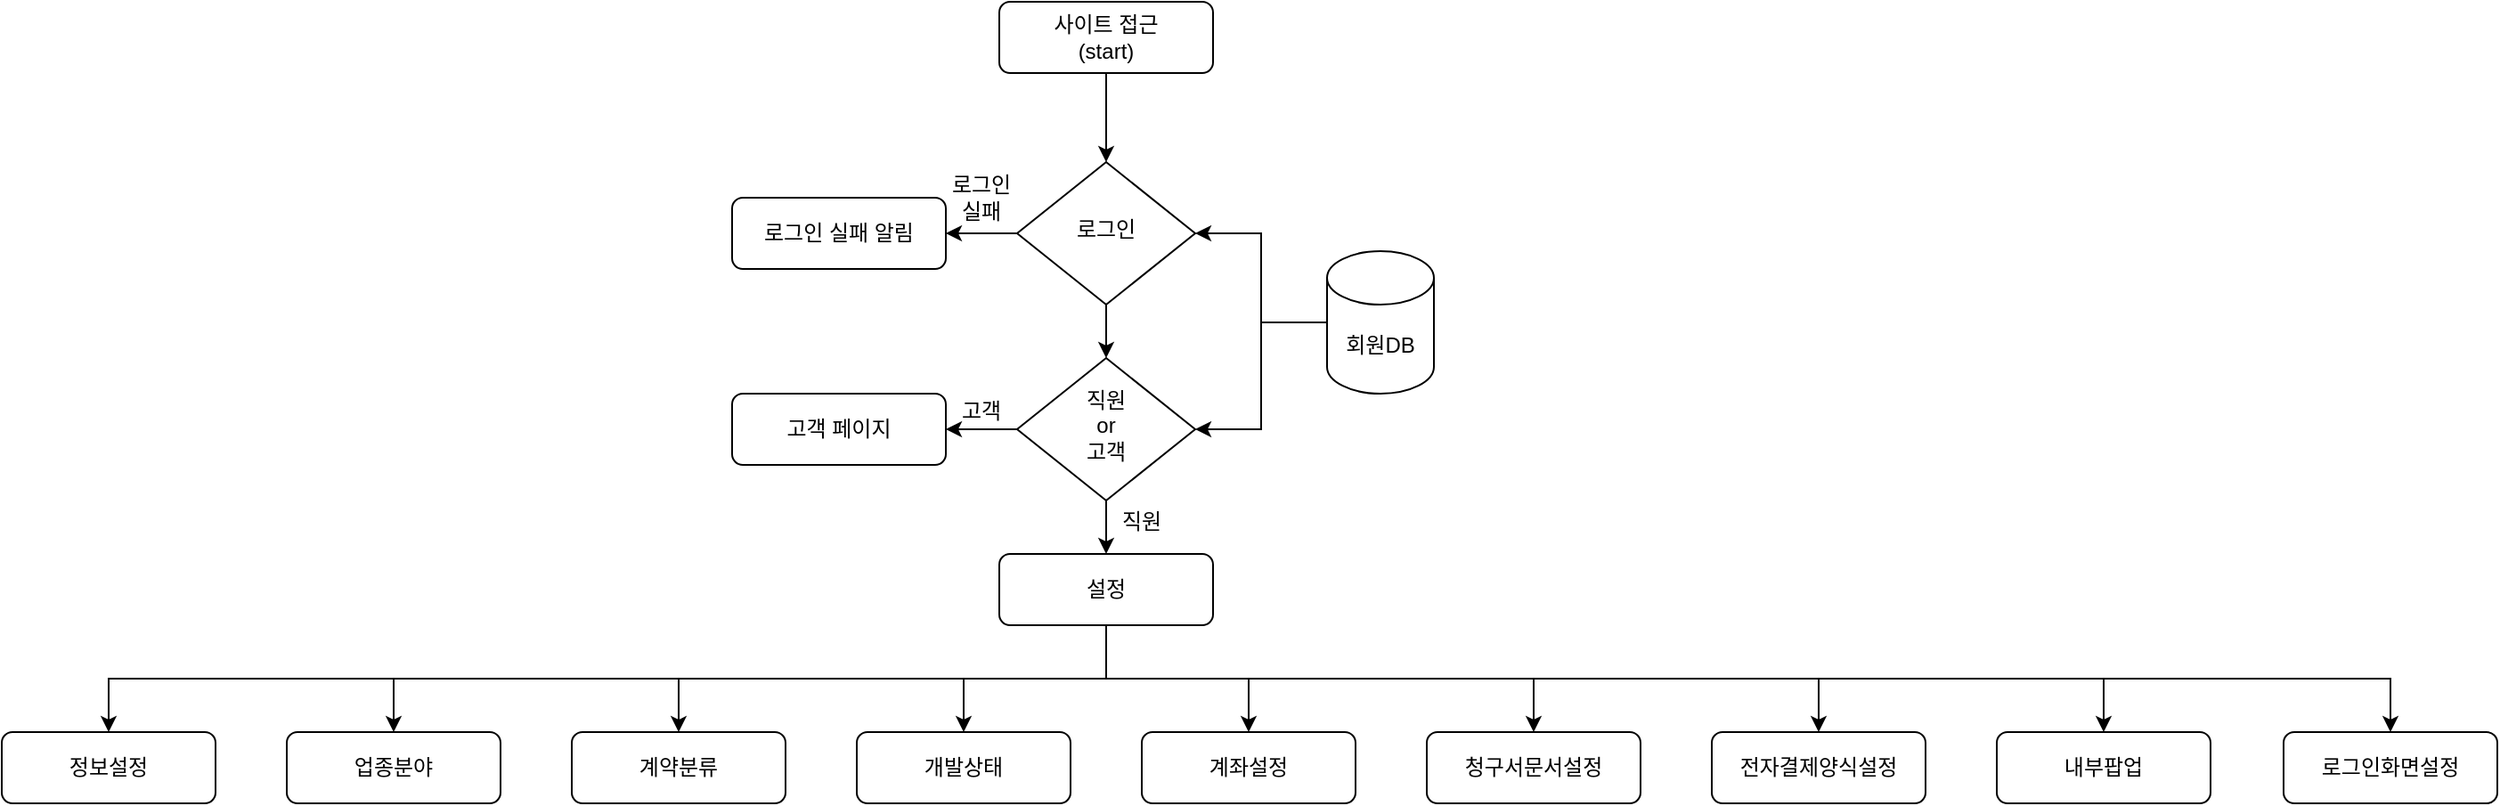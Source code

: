 <mxfile version="13.8.3" type="device"><diagram id="KFGILDYyp41VLjLFyqMC" name="Page-1"><mxGraphModel dx="2218" dy="832" grid="1" gridSize="10" guides="1" tooltips="1" connect="1" arrows="1" fold="1" page="1" pageScale="1" pageWidth="827" pageHeight="1169" math="0" shadow="0"><root><mxCell id="0"/><mxCell id="1" parent="0"/><mxCell id="rP4TVGju834p5Var-Tci-1" style="edgeStyle=orthogonalEdgeStyle;rounded=0;orthogonalLoop=1;jettySize=auto;html=1;exitX=0.5;exitY=1;exitDx=0;exitDy=0;entryX=0.5;entryY=0;entryDx=0;entryDy=0;" edge="1" parent="1" source="rP4TVGju834p5Var-Tci-2" target="rP4TVGju834p5Var-Tci-5"><mxGeometry relative="1" as="geometry"/></mxCell><mxCell id="rP4TVGju834p5Var-Tci-2" value="사이트 접근&lt;br&gt;(start)" style="rounded=1;whiteSpace=wrap;html=1;fontSize=12;glass=0;strokeWidth=1;shadow=0;" vertex="1" parent="1"><mxGeometry x="310" y="20" width="120" height="40" as="geometry"/></mxCell><mxCell id="rP4TVGju834p5Var-Tci-3" style="edgeStyle=orthogonalEdgeStyle;rounded=0;orthogonalLoop=1;jettySize=auto;html=1;exitX=0;exitY=0.5;exitDx=0;exitDy=0;entryX=1;entryY=0.5;entryDx=0;entryDy=0;" edge="1" parent="1" source="rP4TVGju834p5Var-Tci-5" target="rP4TVGju834p5Var-Tci-7"><mxGeometry relative="1" as="geometry"/></mxCell><mxCell id="rP4TVGju834p5Var-Tci-4" style="edgeStyle=orthogonalEdgeStyle;rounded=0;orthogonalLoop=1;jettySize=auto;html=1;exitX=0.5;exitY=1;exitDx=0;exitDy=0;entryX=0.5;entryY=0;entryDx=0;entryDy=0;" edge="1" parent="1" source="rP4TVGju834p5Var-Tci-5" target="rP4TVGju834p5Var-Tci-13"><mxGeometry relative="1" as="geometry"/></mxCell><mxCell id="rP4TVGju834p5Var-Tci-5" value="로그인" style="rhombus;whiteSpace=wrap;html=1;shadow=0;fontFamily=Helvetica;fontSize=12;align=center;strokeWidth=1;spacing=6;spacingTop=-4;" vertex="1" parent="1"><mxGeometry x="320" y="110" width="100" height="80" as="geometry"/></mxCell><mxCell id="rP4TVGju834p5Var-Tci-6" value="로그인실패" style="text;html=1;strokeColor=none;fillColor=none;align=center;verticalAlign=middle;whiteSpace=wrap;rounded=0;" vertex="1" parent="1"><mxGeometry x="280" y="120" width="40" height="20" as="geometry"/></mxCell><mxCell id="rP4TVGju834p5Var-Tci-7" value="로그인 실패 알림" style="rounded=1;whiteSpace=wrap;html=1;fontSize=12;glass=0;strokeWidth=1;shadow=0;" vertex="1" parent="1"><mxGeometry x="160" y="130" width="120" height="40" as="geometry"/></mxCell><mxCell id="rP4TVGju834p5Var-Tci-8" style="edgeStyle=orthogonalEdgeStyle;rounded=0;orthogonalLoop=1;jettySize=auto;html=1;exitX=0;exitY=0.5;exitDx=0;exitDy=0;exitPerimeter=0;entryX=1;entryY=0.5;entryDx=0;entryDy=0;" edge="1" parent="1" source="rP4TVGju834p5Var-Tci-10" target="rP4TVGju834p5Var-Tci-5"><mxGeometry relative="1" as="geometry"/></mxCell><mxCell id="rP4TVGju834p5Var-Tci-9" style="edgeStyle=orthogonalEdgeStyle;rounded=0;orthogonalLoop=1;jettySize=auto;html=1;exitX=0;exitY=0.5;exitDx=0;exitDy=0;exitPerimeter=0;entryX=1;entryY=0.5;entryDx=0;entryDy=0;" edge="1" parent="1" source="rP4TVGju834p5Var-Tci-10" target="rP4TVGju834p5Var-Tci-13"><mxGeometry relative="1" as="geometry"/></mxCell><mxCell id="rP4TVGju834p5Var-Tci-10" value="회원DB" style="shape=cylinder3;whiteSpace=wrap;html=1;boundedLbl=1;backgroundOutline=1;size=15;" vertex="1" parent="1"><mxGeometry x="494" y="160" width="60" height="80" as="geometry"/></mxCell><mxCell id="rP4TVGju834p5Var-Tci-11" style="edgeStyle=orthogonalEdgeStyle;rounded=0;orthogonalLoop=1;jettySize=auto;html=1;exitX=0.5;exitY=1;exitDx=0;exitDy=0;" edge="1" parent="1" source="rP4TVGju834p5Var-Tci-13" target="rP4TVGju834p5Var-Tci-15"><mxGeometry relative="1" as="geometry"><mxPoint x="370" y="330" as="targetPoint"/></mxGeometry></mxCell><mxCell id="rP4TVGju834p5Var-Tci-12" style="edgeStyle=orthogonalEdgeStyle;rounded=0;orthogonalLoop=1;jettySize=auto;html=1;exitX=0;exitY=0.5;exitDx=0;exitDy=0;" edge="1" parent="1" source="rP4TVGju834p5Var-Tci-13" target="rP4TVGju834p5Var-Tci-16"><mxGeometry relative="1" as="geometry"><mxPoint x="300" y="260" as="targetPoint"/></mxGeometry></mxCell><mxCell id="rP4TVGju834p5Var-Tci-13" value="직원&lt;br&gt;or&lt;br&gt;고객" style="rhombus;whiteSpace=wrap;html=1;shadow=0;fontFamily=Helvetica;fontSize=12;align=center;strokeWidth=1;spacing=6;spacingTop=-4;" vertex="1" parent="1"><mxGeometry x="320" y="220" width="100" height="80" as="geometry"/></mxCell><mxCell id="rP4TVGju834p5Var-Tci-14" value="직원" style="text;html=1;strokeColor=none;fillColor=none;align=center;verticalAlign=middle;whiteSpace=wrap;rounded=0;" vertex="1" parent="1"><mxGeometry x="370" y="302" width="40" height="20" as="geometry"/></mxCell><mxCell id="rP4TVGju834p5Var-Tci-33" style="edgeStyle=orthogonalEdgeStyle;rounded=0;orthogonalLoop=1;jettySize=auto;html=1;exitX=0.5;exitY=1;exitDx=0;exitDy=0;" edge="1" parent="1" source="rP4TVGju834p5Var-Tci-15" target="rP4TVGju834p5Var-Tci-18"><mxGeometry relative="1" as="geometry"/></mxCell><mxCell id="rP4TVGju834p5Var-Tci-34" style="edgeStyle=orthogonalEdgeStyle;rounded=0;orthogonalLoop=1;jettySize=auto;html=1;exitX=0.5;exitY=1;exitDx=0;exitDy=0;" edge="1" parent="1" source="rP4TVGju834p5Var-Tci-15" target="rP4TVGju834p5Var-Tci-19"><mxGeometry relative="1" as="geometry"/></mxCell><mxCell id="rP4TVGju834p5Var-Tci-35" style="edgeStyle=orthogonalEdgeStyle;rounded=0;orthogonalLoop=1;jettySize=auto;html=1;exitX=0.5;exitY=1;exitDx=0;exitDy=0;entryX=0.5;entryY=0;entryDx=0;entryDy=0;" edge="1" parent="1" source="rP4TVGju834p5Var-Tci-15" target="rP4TVGju834p5Var-Tci-20"><mxGeometry relative="1" as="geometry"/></mxCell><mxCell id="rP4TVGju834p5Var-Tci-36" style="edgeStyle=orthogonalEdgeStyle;rounded=0;orthogonalLoop=1;jettySize=auto;html=1;exitX=0.5;exitY=1;exitDx=0;exitDy=0;entryX=0.5;entryY=0;entryDx=0;entryDy=0;" edge="1" parent="1" source="rP4TVGju834p5Var-Tci-15" target="rP4TVGju834p5Var-Tci-27"><mxGeometry relative="1" as="geometry"/></mxCell><mxCell id="rP4TVGju834p5Var-Tci-37" style="edgeStyle=orthogonalEdgeStyle;rounded=0;orthogonalLoop=1;jettySize=auto;html=1;exitX=0.5;exitY=1;exitDx=0;exitDy=0;entryX=0.5;entryY=0;entryDx=0;entryDy=0;" edge="1" parent="1" source="rP4TVGju834p5Var-Tci-15" target="rP4TVGju834p5Var-Tci-28"><mxGeometry relative="1" as="geometry"/></mxCell><mxCell id="rP4TVGju834p5Var-Tci-38" style="edgeStyle=orthogonalEdgeStyle;rounded=0;orthogonalLoop=1;jettySize=auto;html=1;exitX=0.5;exitY=1;exitDx=0;exitDy=0;entryX=0.5;entryY=0;entryDx=0;entryDy=0;" edge="1" parent="1" source="rP4TVGju834p5Var-Tci-15" target="rP4TVGju834p5Var-Tci-29"><mxGeometry relative="1" as="geometry"/></mxCell><mxCell id="rP4TVGju834p5Var-Tci-39" style="edgeStyle=orthogonalEdgeStyle;rounded=0;orthogonalLoop=1;jettySize=auto;html=1;exitX=0.5;exitY=1;exitDx=0;exitDy=0;" edge="1" parent="1" source="rP4TVGju834p5Var-Tci-15" target="rP4TVGju834p5Var-Tci-30"><mxGeometry relative="1" as="geometry"/></mxCell><mxCell id="rP4TVGju834p5Var-Tci-40" style="edgeStyle=orthogonalEdgeStyle;rounded=0;orthogonalLoop=1;jettySize=auto;html=1;exitX=0.5;exitY=1;exitDx=0;exitDy=0;" edge="1" parent="1" source="rP4TVGju834p5Var-Tci-15" target="rP4TVGju834p5Var-Tci-31"><mxGeometry relative="1" as="geometry"/></mxCell><mxCell id="rP4TVGju834p5Var-Tci-41" style="edgeStyle=orthogonalEdgeStyle;rounded=0;orthogonalLoop=1;jettySize=auto;html=1;exitX=0.5;exitY=1;exitDx=0;exitDy=0;" edge="1" parent="1" source="rP4TVGju834p5Var-Tci-15" target="rP4TVGju834p5Var-Tci-32"><mxGeometry relative="1" as="geometry"/></mxCell><mxCell id="rP4TVGju834p5Var-Tci-15" value="설정" style="rounded=1;whiteSpace=wrap;html=1;fontSize=12;glass=0;strokeWidth=1;shadow=0;" vertex="1" parent="1"><mxGeometry x="310" y="330" width="120" height="40" as="geometry"/></mxCell><mxCell id="rP4TVGju834p5Var-Tci-16" value="고객 페이지" style="rounded=1;whiteSpace=wrap;html=1;fontSize=12;glass=0;strokeWidth=1;shadow=0;" vertex="1" parent="1"><mxGeometry x="160" y="240" width="120" height="40" as="geometry"/></mxCell><mxCell id="rP4TVGju834p5Var-Tci-17" value="고객" style="text;html=1;strokeColor=none;fillColor=none;align=center;verticalAlign=middle;whiteSpace=wrap;rounded=0;" vertex="1" parent="1"><mxGeometry x="280" y="240" width="40" height="20" as="geometry"/></mxCell><mxCell id="rP4TVGju834p5Var-Tci-18" value="정보설정" style="rounded=1;whiteSpace=wrap;html=1;fontSize=12;glass=0;strokeWidth=1;shadow=0;" vertex="1" parent="1"><mxGeometry x="-250" y="430" width="120" height="40" as="geometry"/></mxCell><mxCell id="rP4TVGju834p5Var-Tci-19" value="업종분야" style="rounded=1;whiteSpace=wrap;html=1;fontSize=12;glass=0;strokeWidth=1;shadow=0;" vertex="1" parent="1"><mxGeometry x="-90" y="430" width="120" height="40" as="geometry"/></mxCell><mxCell id="rP4TVGju834p5Var-Tci-20" value="계약분류" style="rounded=1;whiteSpace=wrap;html=1;fontSize=12;glass=0;strokeWidth=1;shadow=0;" vertex="1" parent="1"><mxGeometry x="70" y="430" width="120" height="40" as="geometry"/></mxCell><mxCell id="rP4TVGju834p5Var-Tci-27" value="개발상태" style="rounded=1;whiteSpace=wrap;html=1;fontSize=12;glass=0;strokeWidth=1;shadow=0;" vertex="1" parent="1"><mxGeometry x="230" y="430" width="120" height="40" as="geometry"/></mxCell><mxCell id="rP4TVGju834p5Var-Tci-28" value="계좌설정" style="rounded=1;whiteSpace=wrap;html=1;fontSize=12;glass=0;strokeWidth=1;shadow=0;" vertex="1" parent="1"><mxGeometry x="390" y="430" width="120" height="40" as="geometry"/></mxCell><mxCell id="rP4TVGju834p5Var-Tci-29" value="청구서문서설정" style="rounded=1;whiteSpace=wrap;html=1;fontSize=12;glass=0;strokeWidth=1;shadow=0;" vertex="1" parent="1"><mxGeometry x="550" y="430" width="120" height="40" as="geometry"/></mxCell><mxCell id="rP4TVGju834p5Var-Tci-30" value="전자결제양식설정" style="rounded=1;whiteSpace=wrap;html=1;fontSize=12;glass=0;strokeWidth=1;shadow=0;" vertex="1" parent="1"><mxGeometry x="710" y="430" width="120" height="40" as="geometry"/></mxCell><mxCell id="rP4TVGju834p5Var-Tci-31" value="내부팝업" style="rounded=1;whiteSpace=wrap;html=1;fontSize=12;glass=0;strokeWidth=1;shadow=0;" vertex="1" parent="1"><mxGeometry x="870" y="430" width="120" height="40" as="geometry"/></mxCell><mxCell id="rP4TVGju834p5Var-Tci-32" value="로그인화면설정" style="rounded=1;whiteSpace=wrap;html=1;fontSize=12;glass=0;strokeWidth=1;shadow=0;" vertex="1" parent="1"><mxGeometry x="1031" y="430" width="120" height="40" as="geometry"/></mxCell></root></mxGraphModel></diagram></mxfile>